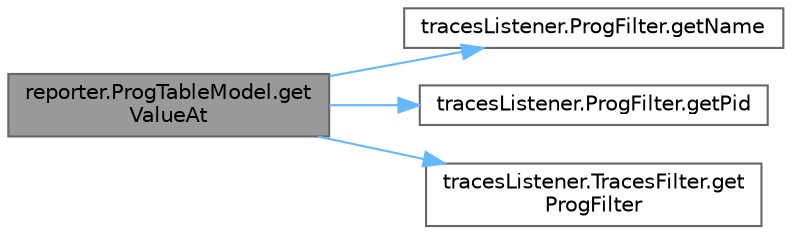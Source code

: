 digraph "reporter.ProgTableModel.getValueAt"
{
 // LATEX_PDF_SIZE
  bgcolor="transparent";
  edge [fontname=Helvetica,fontsize=10,labelfontname=Helvetica,labelfontsize=10];
  node [fontname=Helvetica,fontsize=10,shape=box,height=0.2,width=0.4];
  rankdir="LR";
  Node1 [id="Node000001",label="reporter.ProgTableModel.get\lValueAt",height=0.2,width=0.4,color="gray40", fillcolor="grey60", style="filled", fontcolor="black",tooltip=" "];
  Node1 -> Node2 [id="edge1_Node000001_Node000002",color="steelblue1",style="solid",tooltip=" "];
  Node2 [id="Node000002",label="tracesListener.ProgFilter.getName",height=0.2,width=0.4,color="grey40", fillcolor="white", style="filled",URL="$classtraces_listener_1_1_prog_filter.html#aa84e1f0f3f41dbfc90e5a688bf4a1cb0",tooltip=" "];
  Node1 -> Node3 [id="edge2_Node000001_Node000003",color="steelblue1",style="solid",tooltip=" "];
  Node3 [id="Node000003",label="tracesListener.ProgFilter.getPid",height=0.2,width=0.4,color="grey40", fillcolor="white", style="filled",URL="$classtraces_listener_1_1_prog_filter.html#af41d78504888a266758e1f0ece9ed050",tooltip=" "];
  Node1 -> Node4 [id="edge3_Node000001_Node000004",color="steelblue1",style="solid",tooltip=" "];
  Node4 [id="Node000004",label="tracesListener.TracesFilter.get\lProgFilter",height=0.2,width=0.4,color="grey40", fillcolor="white", style="filled",URL="$classtraces_listener_1_1_traces_filter.html#a063d7aa3d641bb065a323ba3139ebdfb",tooltip=" "];
}
